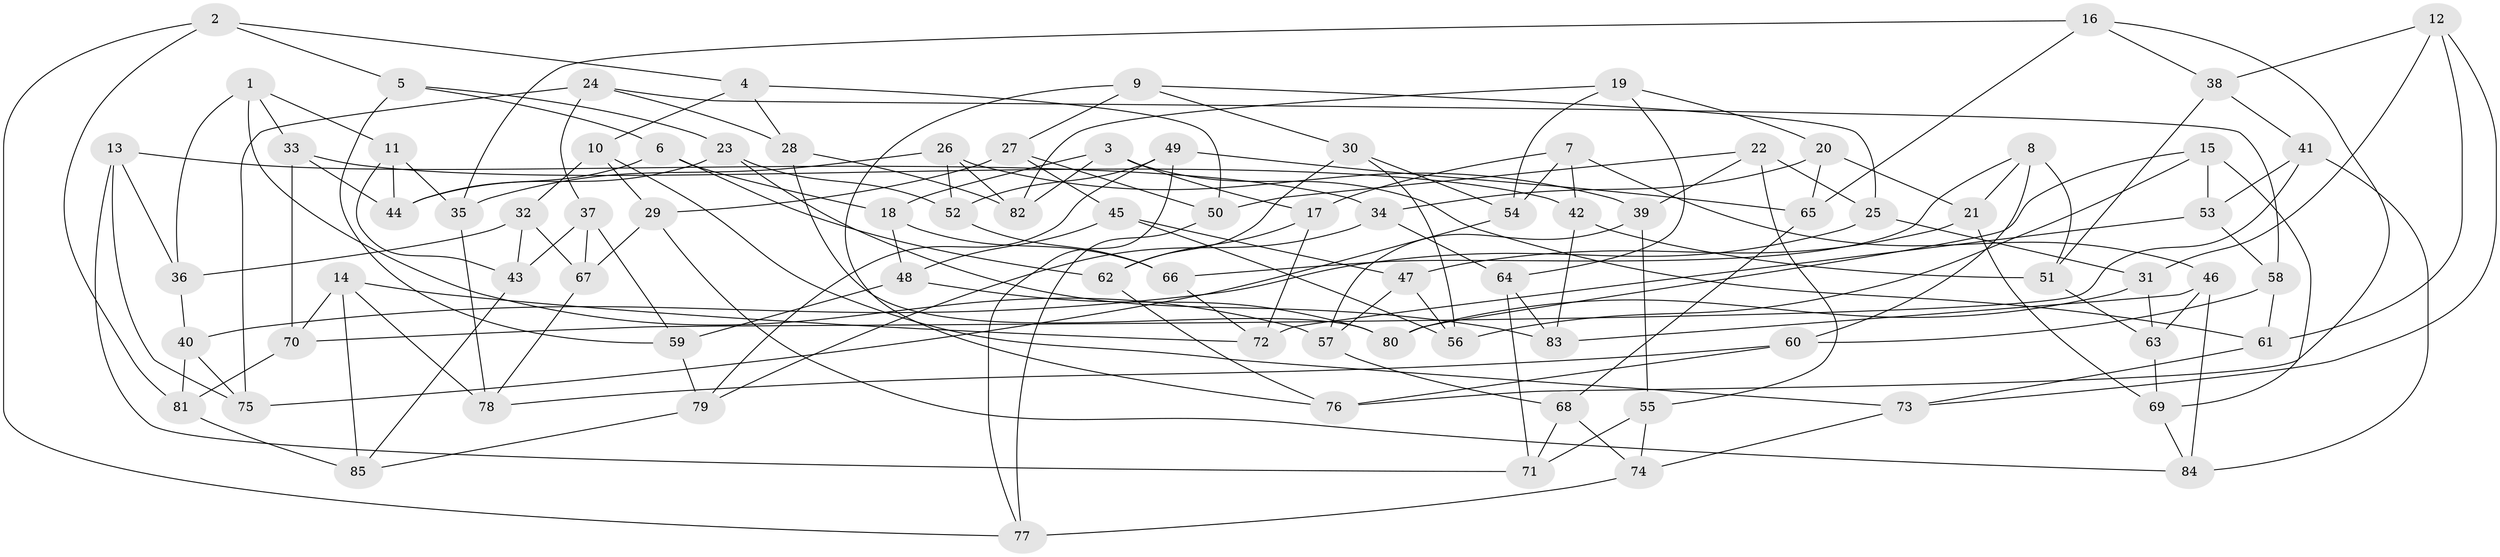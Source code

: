 // Generated by graph-tools (version 1.1) at 2025/37/03/09/25 02:37:58]
// undirected, 85 vertices, 170 edges
graph export_dot {
graph [start="1"]
  node [color=gray90,style=filled];
  1;
  2;
  3;
  4;
  5;
  6;
  7;
  8;
  9;
  10;
  11;
  12;
  13;
  14;
  15;
  16;
  17;
  18;
  19;
  20;
  21;
  22;
  23;
  24;
  25;
  26;
  27;
  28;
  29;
  30;
  31;
  32;
  33;
  34;
  35;
  36;
  37;
  38;
  39;
  40;
  41;
  42;
  43;
  44;
  45;
  46;
  47;
  48;
  49;
  50;
  51;
  52;
  53;
  54;
  55;
  56;
  57;
  58;
  59;
  60;
  61;
  62;
  63;
  64;
  65;
  66;
  67;
  68;
  69;
  70;
  71;
  72;
  73;
  74;
  75;
  76;
  77;
  78;
  79;
  80;
  81;
  82;
  83;
  84;
  85;
  1 -- 36;
  1 -- 57;
  1 -- 33;
  1 -- 11;
  2 -- 77;
  2 -- 4;
  2 -- 5;
  2 -- 81;
  3 -- 61;
  3 -- 82;
  3 -- 17;
  3 -- 18;
  4 -- 28;
  4 -- 50;
  4 -- 10;
  5 -- 6;
  5 -- 59;
  5 -- 23;
  6 -- 62;
  6 -- 18;
  6 -- 44;
  7 -- 54;
  7 -- 46;
  7 -- 42;
  7 -- 17;
  8 -- 60;
  8 -- 21;
  8 -- 66;
  8 -- 51;
  9 -- 27;
  9 -- 30;
  9 -- 25;
  9 -- 76;
  10 -- 73;
  10 -- 32;
  10 -- 29;
  11 -- 44;
  11 -- 43;
  11 -- 35;
  12 -- 73;
  12 -- 61;
  12 -- 31;
  12 -- 38;
  13 -- 71;
  13 -- 75;
  13 -- 34;
  13 -- 36;
  14 -- 70;
  14 -- 85;
  14 -- 78;
  14 -- 72;
  15 -- 69;
  15 -- 56;
  15 -- 80;
  15 -- 53;
  16 -- 38;
  16 -- 76;
  16 -- 35;
  16 -- 65;
  17 -- 62;
  17 -- 72;
  18 -- 66;
  18 -- 48;
  19 -- 54;
  19 -- 82;
  19 -- 64;
  19 -- 20;
  20 -- 65;
  20 -- 21;
  20 -- 34;
  21 -- 69;
  21 -- 47;
  22 -- 50;
  22 -- 25;
  22 -- 55;
  22 -- 39;
  23 -- 44;
  23 -- 83;
  23 -- 52;
  24 -- 58;
  24 -- 75;
  24 -- 28;
  24 -- 37;
  25 -- 40;
  25 -- 31;
  26 -- 39;
  26 -- 82;
  26 -- 35;
  26 -- 52;
  27 -- 50;
  27 -- 29;
  27 -- 45;
  28 -- 80;
  28 -- 82;
  29 -- 67;
  29 -- 84;
  30 -- 54;
  30 -- 62;
  30 -- 56;
  31 -- 63;
  31 -- 80;
  32 -- 43;
  32 -- 36;
  32 -- 67;
  33 -- 70;
  33 -- 42;
  33 -- 44;
  34 -- 79;
  34 -- 64;
  35 -- 78;
  36 -- 40;
  37 -- 43;
  37 -- 67;
  37 -- 59;
  38 -- 41;
  38 -- 51;
  39 -- 55;
  39 -- 57;
  40 -- 81;
  40 -- 75;
  41 -- 53;
  41 -- 70;
  41 -- 84;
  42 -- 51;
  42 -- 83;
  43 -- 85;
  45 -- 48;
  45 -- 47;
  45 -- 56;
  46 -- 84;
  46 -- 83;
  46 -- 63;
  47 -- 57;
  47 -- 56;
  48 -- 80;
  48 -- 59;
  49 -- 65;
  49 -- 79;
  49 -- 52;
  49 -- 77;
  50 -- 77;
  51 -- 63;
  52 -- 66;
  53 -- 58;
  53 -- 72;
  54 -- 75;
  55 -- 74;
  55 -- 71;
  57 -- 68;
  58 -- 61;
  58 -- 60;
  59 -- 79;
  60 -- 76;
  60 -- 78;
  61 -- 73;
  62 -- 76;
  63 -- 69;
  64 -- 83;
  64 -- 71;
  65 -- 68;
  66 -- 72;
  67 -- 78;
  68 -- 71;
  68 -- 74;
  69 -- 84;
  70 -- 81;
  73 -- 74;
  74 -- 77;
  79 -- 85;
  81 -- 85;
}
